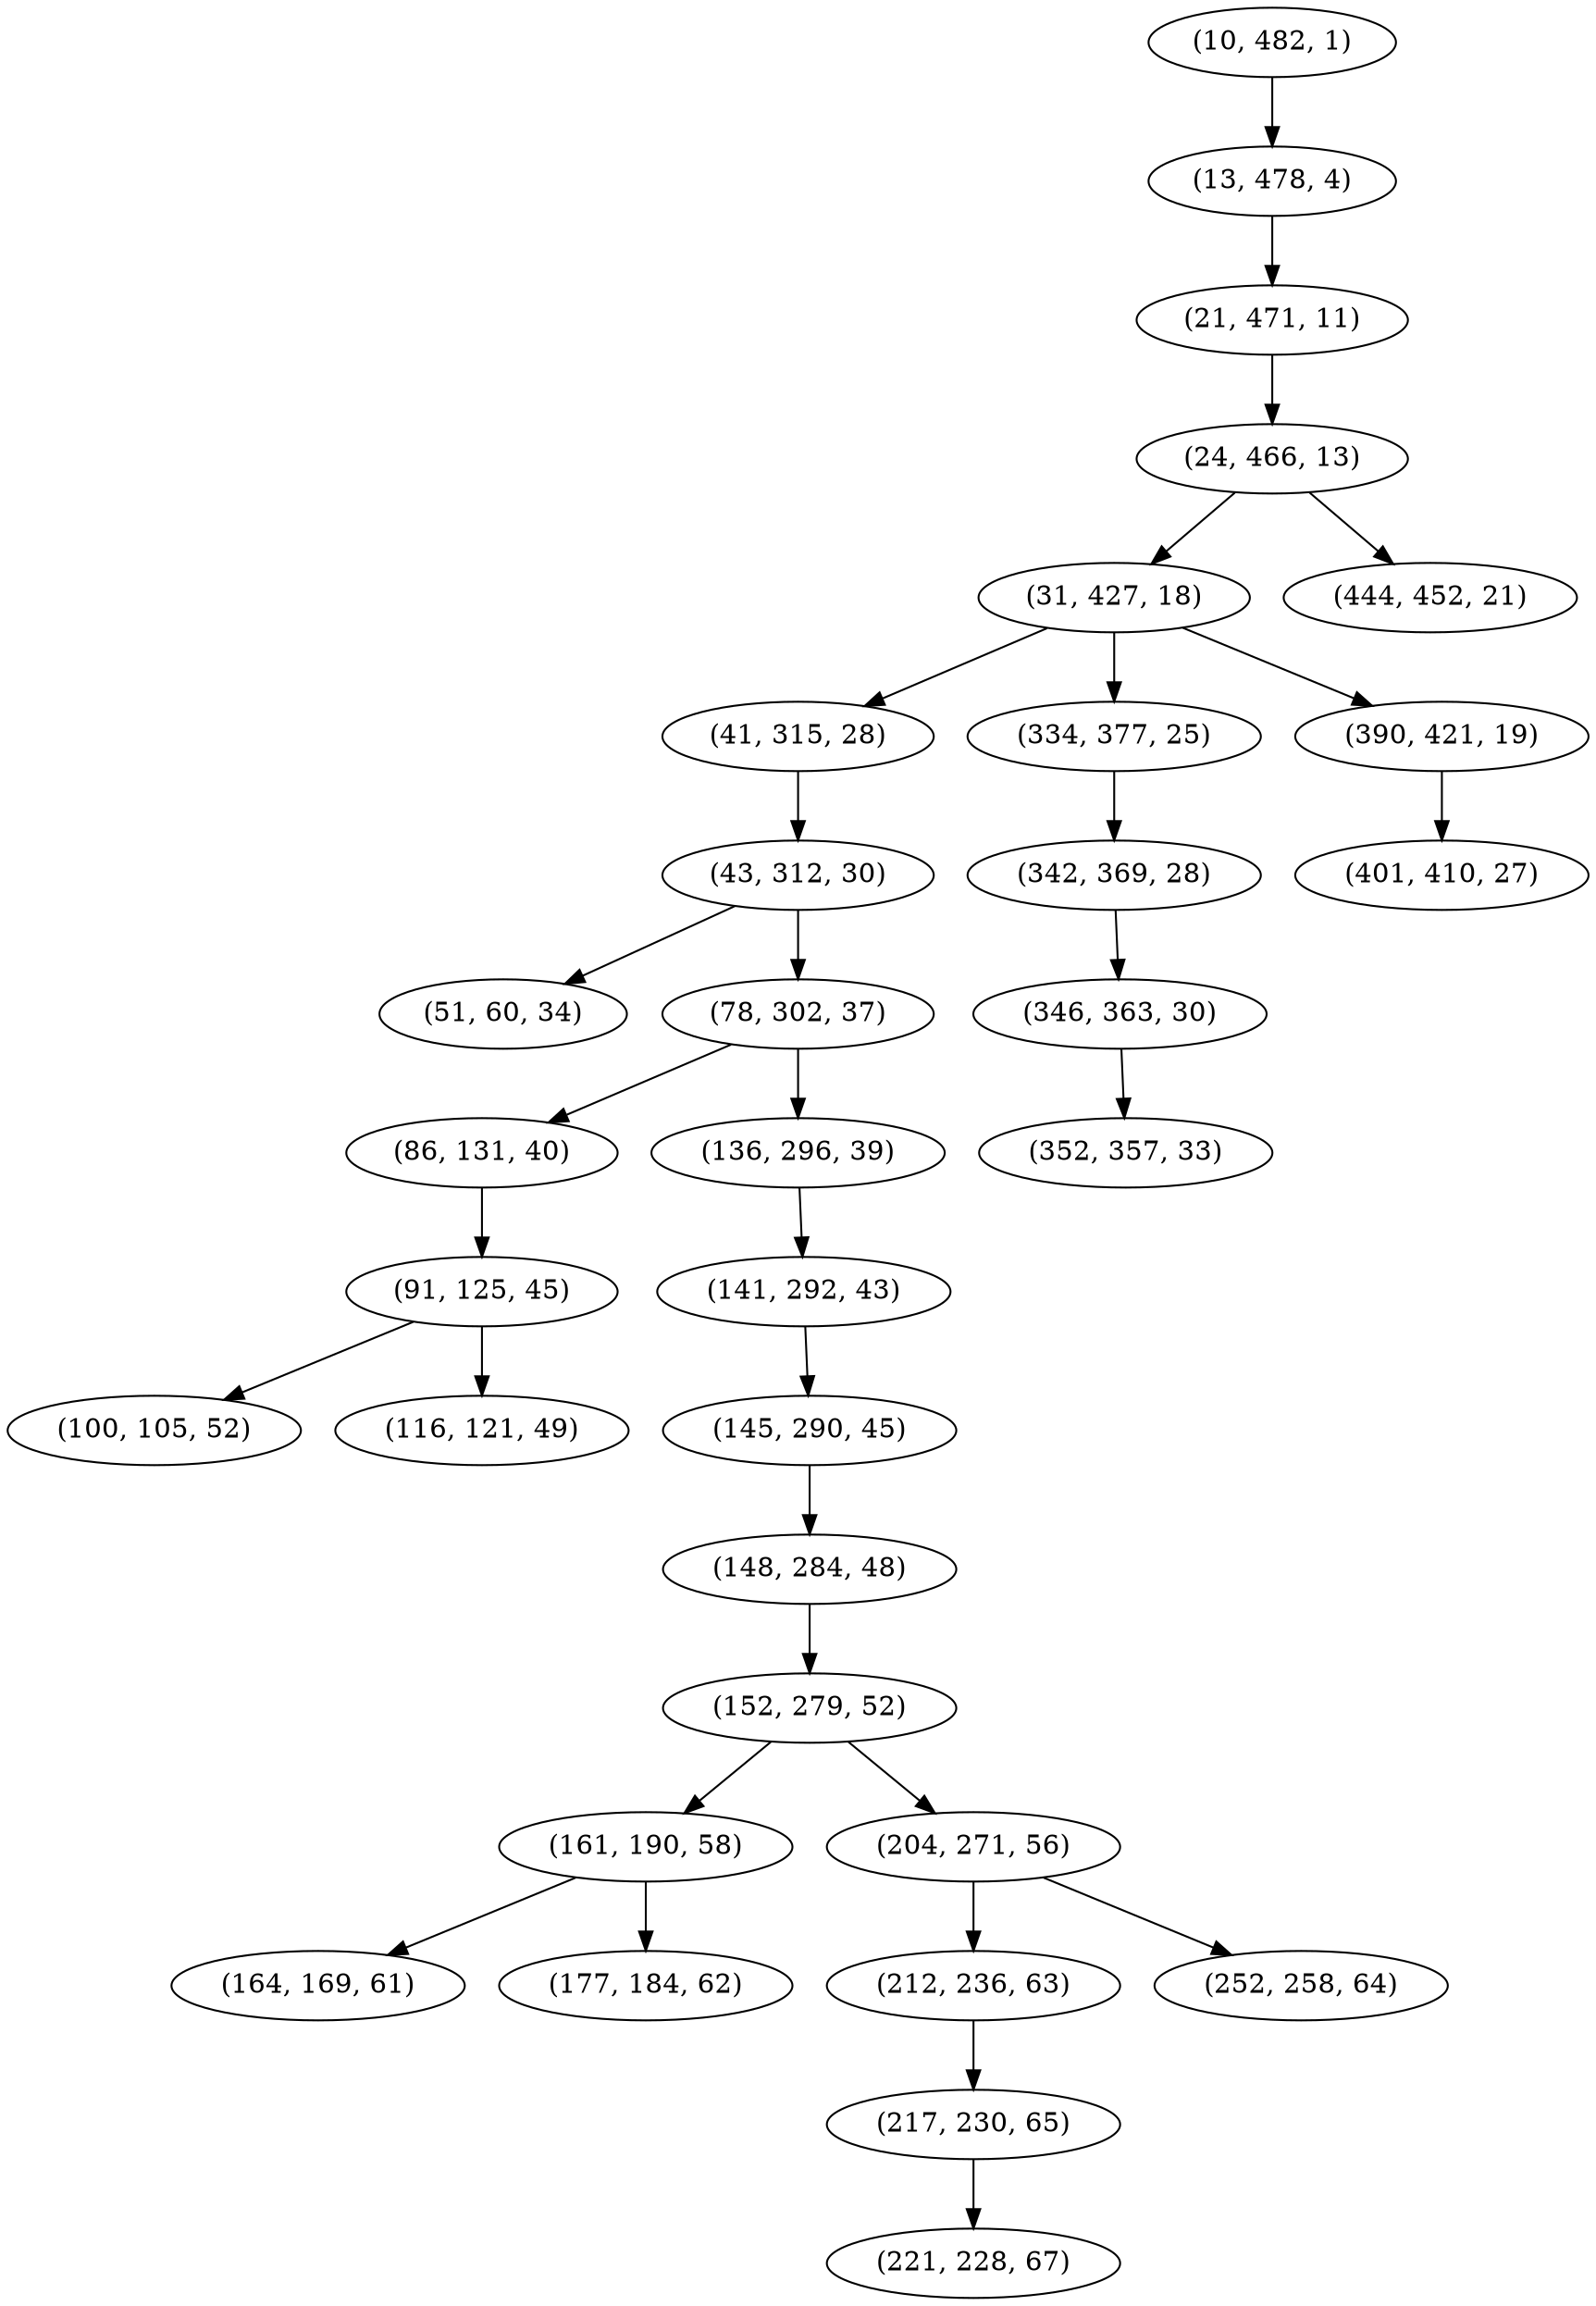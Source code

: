 digraph tree {
    "(10, 482, 1)";
    "(13, 478, 4)";
    "(21, 471, 11)";
    "(24, 466, 13)";
    "(31, 427, 18)";
    "(41, 315, 28)";
    "(43, 312, 30)";
    "(51, 60, 34)";
    "(78, 302, 37)";
    "(86, 131, 40)";
    "(91, 125, 45)";
    "(100, 105, 52)";
    "(116, 121, 49)";
    "(136, 296, 39)";
    "(141, 292, 43)";
    "(145, 290, 45)";
    "(148, 284, 48)";
    "(152, 279, 52)";
    "(161, 190, 58)";
    "(164, 169, 61)";
    "(177, 184, 62)";
    "(204, 271, 56)";
    "(212, 236, 63)";
    "(217, 230, 65)";
    "(221, 228, 67)";
    "(252, 258, 64)";
    "(334, 377, 25)";
    "(342, 369, 28)";
    "(346, 363, 30)";
    "(352, 357, 33)";
    "(390, 421, 19)";
    "(401, 410, 27)";
    "(444, 452, 21)";
    "(10, 482, 1)" -> "(13, 478, 4)";
    "(13, 478, 4)" -> "(21, 471, 11)";
    "(21, 471, 11)" -> "(24, 466, 13)";
    "(24, 466, 13)" -> "(31, 427, 18)";
    "(24, 466, 13)" -> "(444, 452, 21)";
    "(31, 427, 18)" -> "(41, 315, 28)";
    "(31, 427, 18)" -> "(334, 377, 25)";
    "(31, 427, 18)" -> "(390, 421, 19)";
    "(41, 315, 28)" -> "(43, 312, 30)";
    "(43, 312, 30)" -> "(51, 60, 34)";
    "(43, 312, 30)" -> "(78, 302, 37)";
    "(78, 302, 37)" -> "(86, 131, 40)";
    "(78, 302, 37)" -> "(136, 296, 39)";
    "(86, 131, 40)" -> "(91, 125, 45)";
    "(91, 125, 45)" -> "(100, 105, 52)";
    "(91, 125, 45)" -> "(116, 121, 49)";
    "(136, 296, 39)" -> "(141, 292, 43)";
    "(141, 292, 43)" -> "(145, 290, 45)";
    "(145, 290, 45)" -> "(148, 284, 48)";
    "(148, 284, 48)" -> "(152, 279, 52)";
    "(152, 279, 52)" -> "(161, 190, 58)";
    "(152, 279, 52)" -> "(204, 271, 56)";
    "(161, 190, 58)" -> "(164, 169, 61)";
    "(161, 190, 58)" -> "(177, 184, 62)";
    "(204, 271, 56)" -> "(212, 236, 63)";
    "(204, 271, 56)" -> "(252, 258, 64)";
    "(212, 236, 63)" -> "(217, 230, 65)";
    "(217, 230, 65)" -> "(221, 228, 67)";
    "(334, 377, 25)" -> "(342, 369, 28)";
    "(342, 369, 28)" -> "(346, 363, 30)";
    "(346, 363, 30)" -> "(352, 357, 33)";
    "(390, 421, 19)" -> "(401, 410, 27)";
}
